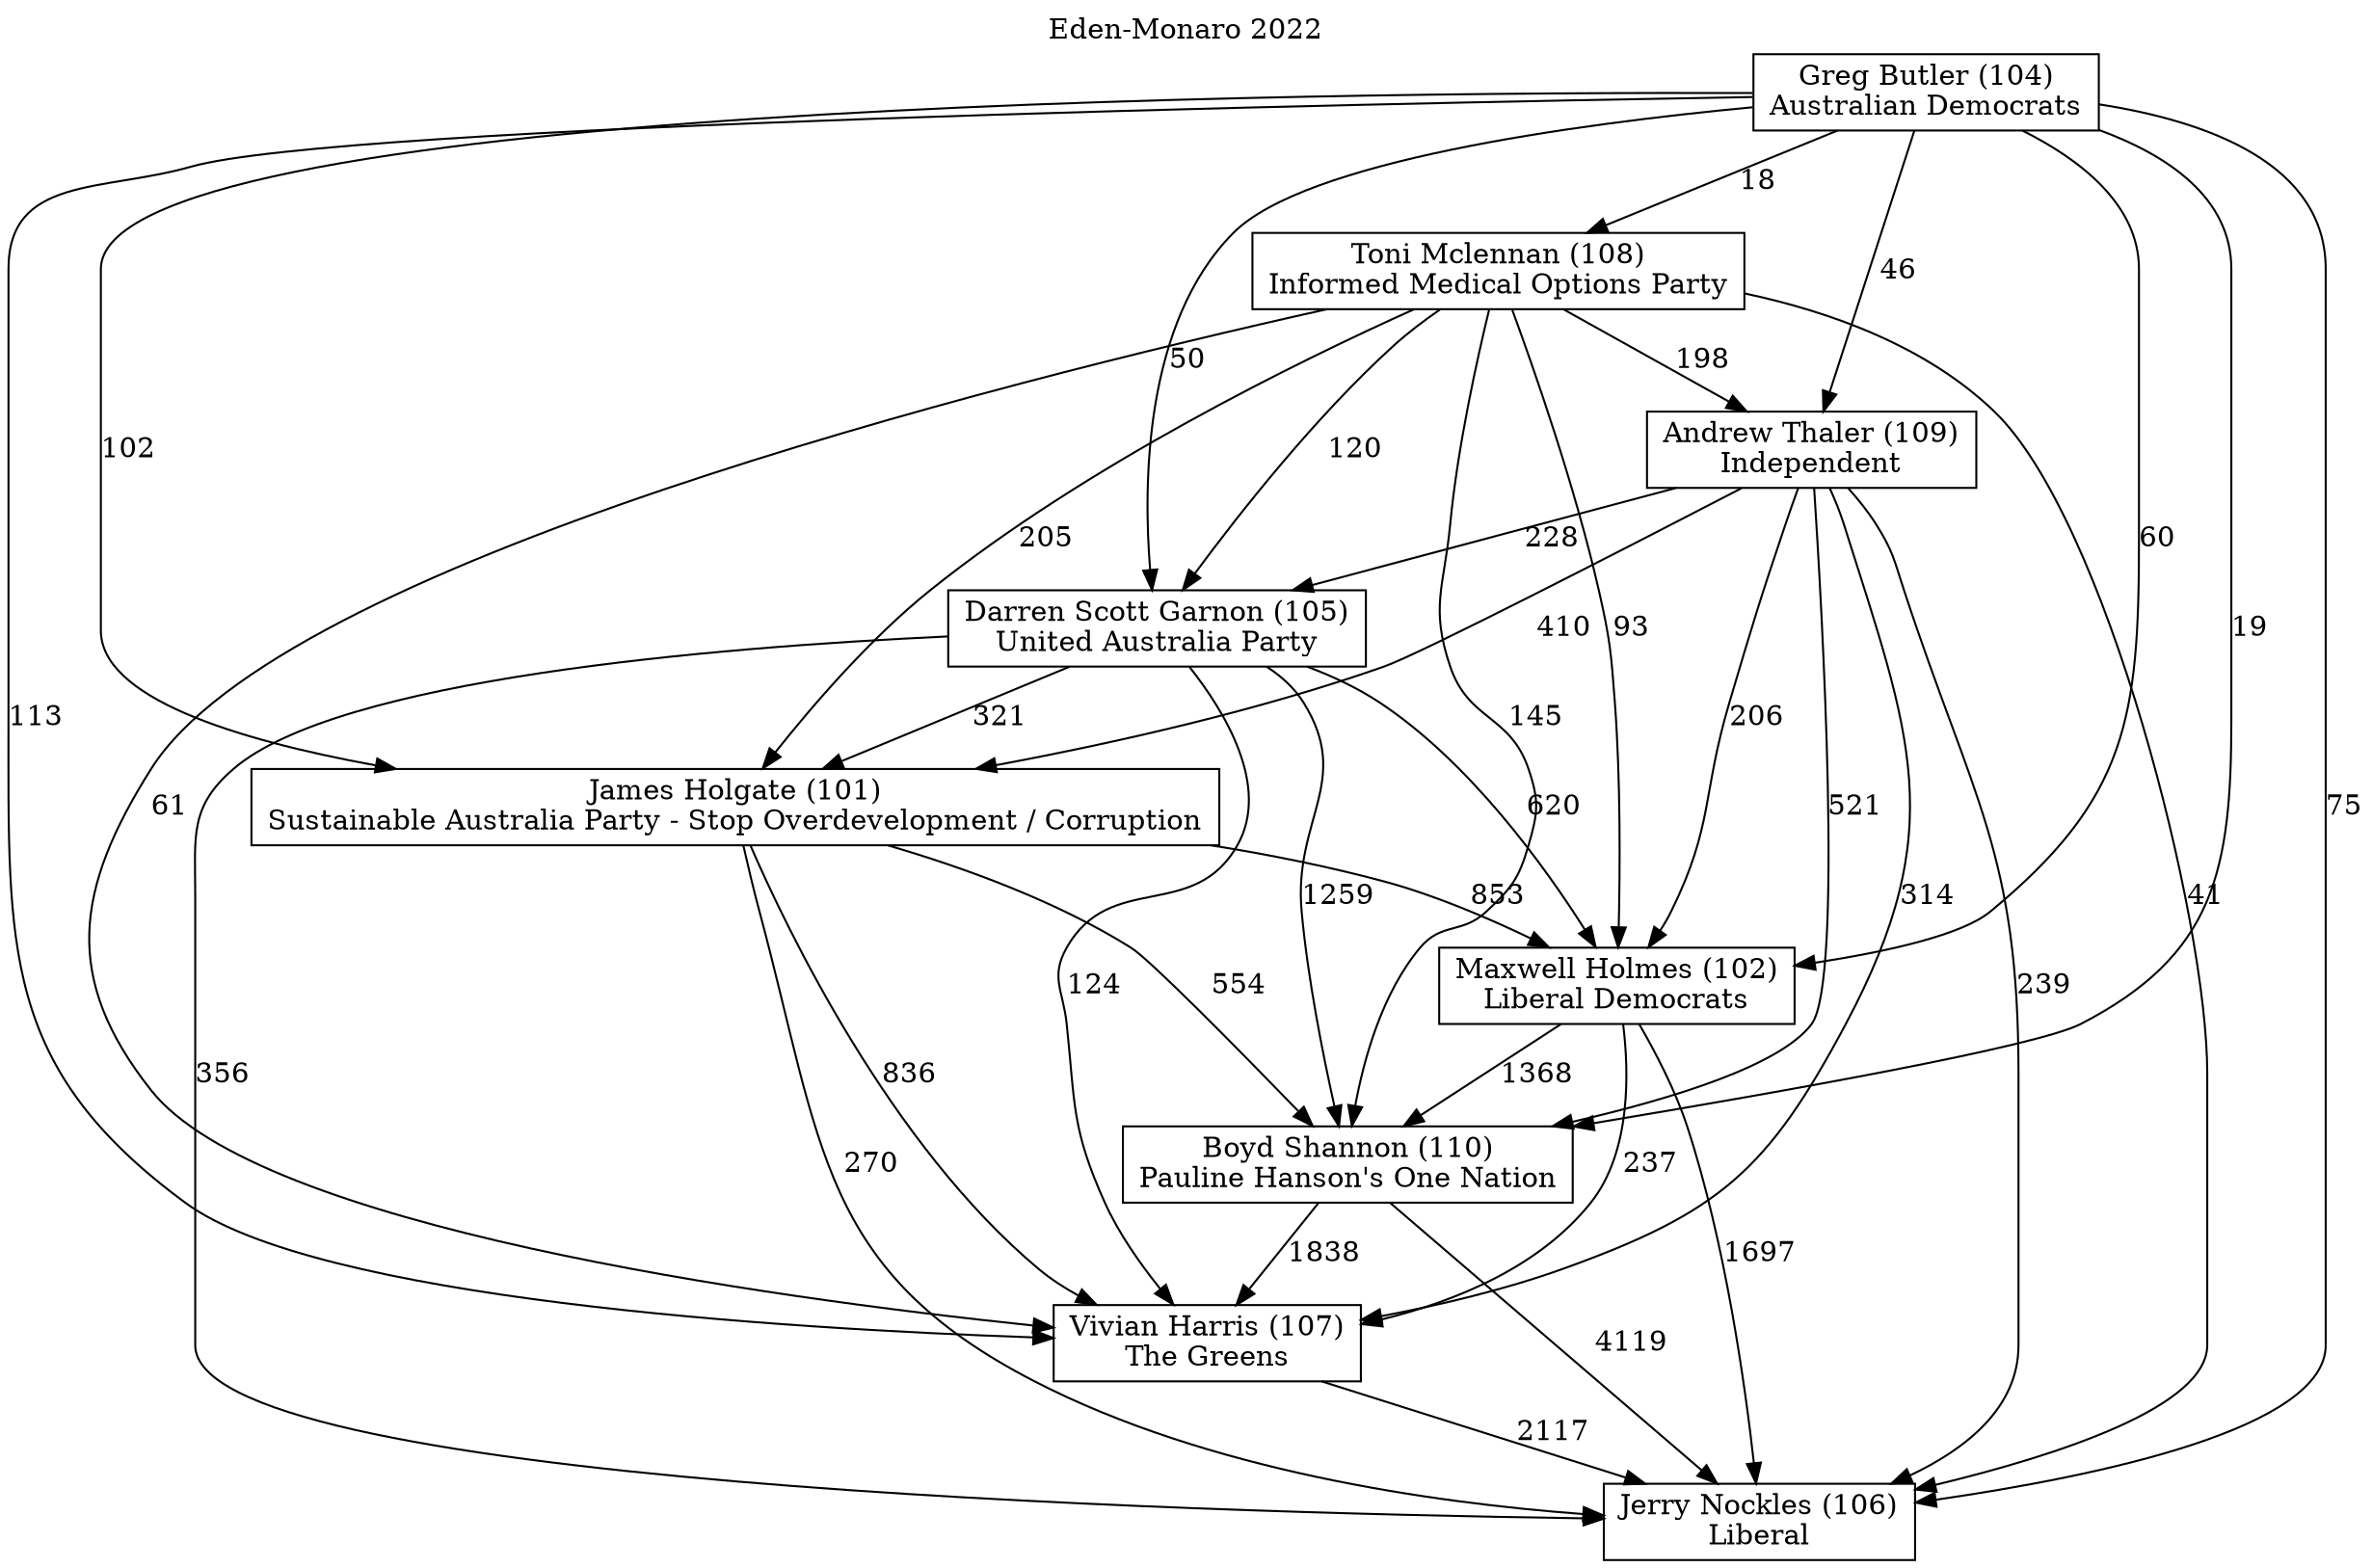 // House preference flow
digraph "Jerry Nockles (106)_Eden-Monaro_2022" {
	graph [label="Eden-Monaro 2022" labelloc=t mclimit=2]
	node [shape=box]
	"Jerry Nockles (106)" [label="Jerry Nockles (106)
Liberal"]
	"Vivian Harris (107)" [label="Vivian Harris (107)
The Greens"]
	"Boyd Shannon (110)" [label="Boyd Shannon (110)
Pauline Hanson's One Nation"]
	"Maxwell Holmes (102)" [label="Maxwell Holmes (102)
Liberal Democrats"]
	"James Holgate (101)" [label="James Holgate (101)
Sustainable Australia Party - Stop Overdevelopment / Corruption"]
	"Darren Scott Garnon (105)" [label="Darren Scott Garnon (105)
United Australia Party"]
	"Andrew Thaler (109)" [label="Andrew Thaler (109)
Independent"]
	"Toni Mclennan (108)" [label="Toni Mclennan (108)
Informed Medical Options Party"]
	"Greg Butler (104)" [label="Greg Butler (104)
Australian Democrats"]
	"Vivian Harris (107)" -> "Jerry Nockles (106)" [label=2117]
	"Boyd Shannon (110)" -> "Vivian Harris (107)" [label=1838]
	"Maxwell Holmes (102)" -> "Boyd Shannon (110)" [label=1368]
	"James Holgate (101)" -> "Maxwell Holmes (102)" [label=853]
	"Darren Scott Garnon (105)" -> "James Holgate (101)" [label=321]
	"Andrew Thaler (109)" -> "Darren Scott Garnon (105)" [label=228]
	"Toni Mclennan (108)" -> "Andrew Thaler (109)" [label=198]
	"Greg Butler (104)" -> "Toni Mclennan (108)" [label=18]
	"Boyd Shannon (110)" -> "Jerry Nockles (106)" [label=4119]
	"Maxwell Holmes (102)" -> "Jerry Nockles (106)" [label=1697]
	"James Holgate (101)" -> "Jerry Nockles (106)" [label=270]
	"Darren Scott Garnon (105)" -> "Jerry Nockles (106)" [label=356]
	"Andrew Thaler (109)" -> "Jerry Nockles (106)" [label=239]
	"Toni Mclennan (108)" -> "Jerry Nockles (106)" [label=41]
	"Greg Butler (104)" -> "Jerry Nockles (106)" [label=75]
	"Greg Butler (104)" -> "Andrew Thaler (109)" [label=46]
	"Toni Mclennan (108)" -> "Darren Scott Garnon (105)" [label=120]
	"Greg Butler (104)" -> "Darren Scott Garnon (105)" [label=50]
	"Andrew Thaler (109)" -> "James Holgate (101)" [label=410]
	"Toni Mclennan (108)" -> "James Holgate (101)" [label=205]
	"Greg Butler (104)" -> "James Holgate (101)" [label=102]
	"Darren Scott Garnon (105)" -> "Maxwell Holmes (102)" [label=620]
	"Andrew Thaler (109)" -> "Maxwell Holmes (102)" [label=206]
	"Toni Mclennan (108)" -> "Maxwell Holmes (102)" [label=93]
	"Greg Butler (104)" -> "Maxwell Holmes (102)" [label=60]
	"James Holgate (101)" -> "Boyd Shannon (110)" [label=554]
	"Darren Scott Garnon (105)" -> "Boyd Shannon (110)" [label=1259]
	"Andrew Thaler (109)" -> "Boyd Shannon (110)" [label=521]
	"Toni Mclennan (108)" -> "Boyd Shannon (110)" [label=145]
	"Greg Butler (104)" -> "Boyd Shannon (110)" [label=19]
	"Maxwell Holmes (102)" -> "Vivian Harris (107)" [label=237]
	"James Holgate (101)" -> "Vivian Harris (107)" [label=836]
	"Darren Scott Garnon (105)" -> "Vivian Harris (107)" [label=124]
	"Andrew Thaler (109)" -> "Vivian Harris (107)" [label=314]
	"Toni Mclennan (108)" -> "Vivian Harris (107)" [label=61]
	"Greg Butler (104)" -> "Vivian Harris (107)" [label=113]
}
